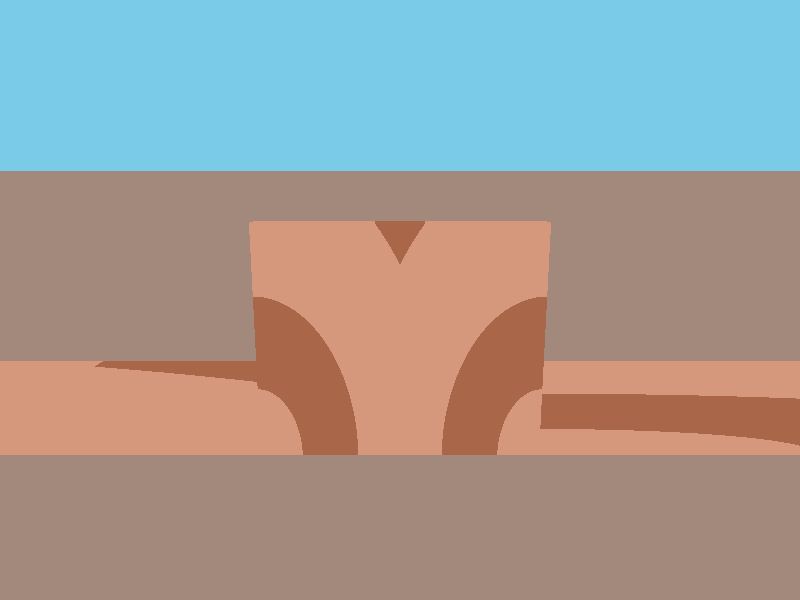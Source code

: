 #include "colors.inc"
#include "shapes.inc"
#include "textures.inc"


// CAMERA LOCATION
camera
{
    location <0,30,-60>

    #if ( clock <= 5 )
        location <0,30,-60+10*clock>
    #else
        location <0,20 + 10*clock,0>
    #end

    look_at <0,0,80>
}

// LIGHT SOURCE. 30 UNITS UP FROM ORIGIN, THE SUN
light_source { <0,100,0> color White }

// BACK SCREEN COLOUR
background { color SkyBlue }

// FLOOR PLANE
plane
{
    <0,1,0>,0
    pigment { DarkBrown }
}

//-----------------------------------------------------------------------------

        // LEFT GATE
        box
        {
            <0,0,0>, <1,1,1>
            pigment{ wood }
            scale <15,25,2>
            rotate <0,-22.5*clock,0>
            translate <-15,0,0>
        }

        // RIGHT GATE
        box
        {
            <0,0,0>, <1,1,1>
            pigment{ wood }
            scale <-15,25,2>
            rotate <0,22.5*clock,0>
            translate <15,0,0>
        }

        // LEFT FENCE
        box
        {
            <0,0,0>, <1,1,1>
            pigment{ wood }
            scale <100,10,2>
            rotate <0,0,0>
            rotate <0.0,0>
            rotate <0,0,0>
            translate <-115,0,0>
        }

        // RIGHT FENCE
        box
        {
            <0,0,0>, <1,1,1>
            pigment{ wood }
            scale <100,10,2>
            rotate <0,0,0>
            rotate <0.0,0>
            rotate <0,0,0>
            translate <15,0,0>
        }

//-----------------------------------------------------------------------------

// REFERENCE CIRCLE


sphere
{
    <0,0,80>, 10
    texture
    {
    pigment
    {
        wood
    }
    }
}
